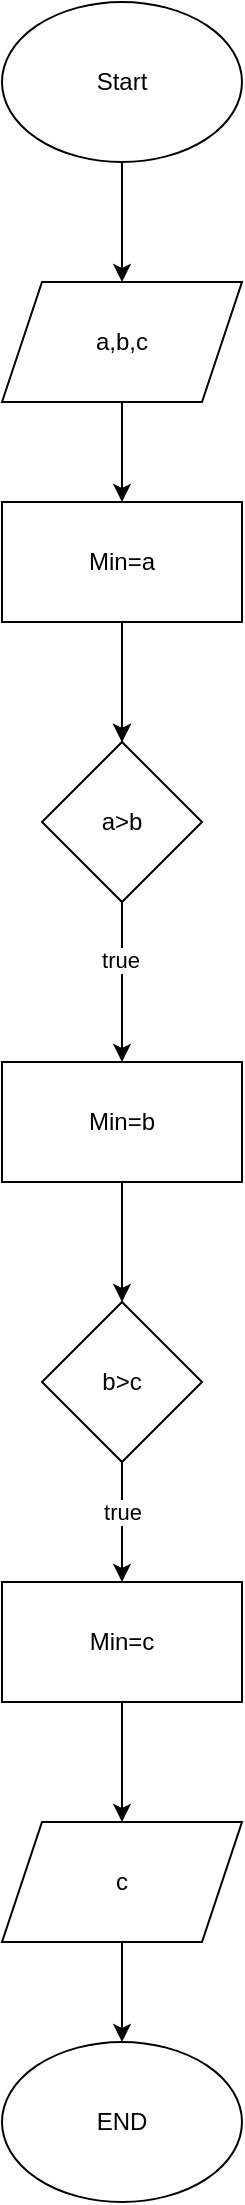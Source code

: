 <mxfile version="22.0.8" type="device">
  <diagram name="Trang-1" id="ZBs-hgi8F_EKLQwiXdtQ">
    <mxGraphModel dx="880" dy="484" grid="1" gridSize="10" guides="1" tooltips="1" connect="1" arrows="1" fold="1" page="1" pageScale="1" pageWidth="827" pageHeight="1169" math="0" shadow="0">
      <root>
        <mxCell id="0" />
        <mxCell id="1" parent="0" />
        <mxCell id="Yqro8_4ICeRQbpKEbyiG-2" style="edgeStyle=orthogonalEdgeStyle;rounded=0;orthogonalLoop=1;jettySize=auto;html=1;exitX=0.5;exitY=1;exitDx=0;exitDy=0;" edge="1" parent="1" source="Yqro8_4ICeRQbpKEbyiG-1">
          <mxGeometry relative="1" as="geometry">
            <mxPoint x="400" y="180" as="targetPoint" />
          </mxGeometry>
        </mxCell>
        <mxCell id="Yqro8_4ICeRQbpKEbyiG-1" value="&lt;font style=&quot;vertical-align: inherit;&quot;&gt;&lt;font style=&quot;vertical-align: inherit;&quot;&gt;Start&lt;/font&gt;&lt;/font&gt;" style="ellipse;whiteSpace=wrap;html=1;" vertex="1" parent="1">
          <mxGeometry x="340" y="40" width="120" height="80" as="geometry" />
        </mxCell>
        <mxCell id="Yqro8_4ICeRQbpKEbyiG-4" style="edgeStyle=orthogonalEdgeStyle;rounded=0;orthogonalLoop=1;jettySize=auto;html=1;exitX=0.5;exitY=1;exitDx=0;exitDy=0;" edge="1" parent="1" source="Yqro8_4ICeRQbpKEbyiG-3">
          <mxGeometry relative="1" as="geometry">
            <mxPoint x="400" y="290" as="targetPoint" />
          </mxGeometry>
        </mxCell>
        <mxCell id="Yqro8_4ICeRQbpKEbyiG-3" value="a,b,c" style="shape=parallelogram;perimeter=parallelogramPerimeter;whiteSpace=wrap;html=1;fixedSize=1;" vertex="1" parent="1">
          <mxGeometry x="340" y="180" width="120" height="60" as="geometry" />
        </mxCell>
        <mxCell id="Yqro8_4ICeRQbpKEbyiG-10" style="edgeStyle=orthogonalEdgeStyle;rounded=0;orthogonalLoop=1;jettySize=auto;html=1;exitX=0.5;exitY=1;exitDx=0;exitDy=0;" edge="1" parent="1" source="Yqro8_4ICeRQbpKEbyiG-9">
          <mxGeometry relative="1" as="geometry">
            <mxPoint x="400" y="410" as="targetPoint" />
          </mxGeometry>
        </mxCell>
        <mxCell id="Yqro8_4ICeRQbpKEbyiG-18" value="" style="edgeStyle=orthogonalEdgeStyle;rounded=0;orthogonalLoop=1;jettySize=auto;html=1;" edge="1" parent="1" source="Yqro8_4ICeRQbpKEbyiG-9" target="Yqro8_4ICeRQbpKEbyiG-14">
          <mxGeometry relative="1" as="geometry" />
        </mxCell>
        <mxCell id="Yqro8_4ICeRQbpKEbyiG-9" value="Min=a" style="rounded=0;whiteSpace=wrap;html=1;" vertex="1" parent="1">
          <mxGeometry x="340" y="290" width="120" height="60" as="geometry" />
        </mxCell>
        <mxCell id="Yqro8_4ICeRQbpKEbyiG-27" style="edgeStyle=orthogonalEdgeStyle;rounded=0;orthogonalLoop=1;jettySize=auto;html=1;exitX=0.5;exitY=1;exitDx=0;exitDy=0;entryX=0.5;entryY=0;entryDx=0;entryDy=0;" edge="1" parent="1" source="Yqro8_4ICeRQbpKEbyiG-14" target="Yqro8_4ICeRQbpKEbyiG-26">
          <mxGeometry relative="1" as="geometry" />
        </mxCell>
        <mxCell id="Yqro8_4ICeRQbpKEbyiG-38" value="true" style="edgeLabel;html=1;align=center;verticalAlign=middle;resizable=0;points=[];" vertex="1" connectable="0" parent="Yqro8_4ICeRQbpKEbyiG-27">
          <mxGeometry x="-0.275" y="-1" relative="1" as="geometry">
            <mxPoint as="offset" />
          </mxGeometry>
        </mxCell>
        <mxCell id="Yqro8_4ICeRQbpKEbyiG-14" value="a&amp;gt;b" style="rhombus;whiteSpace=wrap;html=1;" vertex="1" parent="1">
          <mxGeometry x="360" y="410" width="80" height="80" as="geometry" />
        </mxCell>
        <mxCell id="Yqro8_4ICeRQbpKEbyiG-28" style="edgeStyle=orthogonalEdgeStyle;rounded=0;orthogonalLoop=1;jettySize=auto;html=1;exitX=0.5;exitY=1;exitDx=0;exitDy=0;" edge="1" parent="1" source="Yqro8_4ICeRQbpKEbyiG-26">
          <mxGeometry relative="1" as="geometry">
            <mxPoint x="400" y="690" as="targetPoint" />
          </mxGeometry>
        </mxCell>
        <mxCell id="Yqro8_4ICeRQbpKEbyiG-26" value="Min=b" style="rounded=0;whiteSpace=wrap;html=1;" vertex="1" parent="1">
          <mxGeometry x="340" y="570" width="120" height="60" as="geometry" />
        </mxCell>
        <mxCell id="Yqro8_4ICeRQbpKEbyiG-30" style="edgeStyle=orthogonalEdgeStyle;rounded=0;orthogonalLoop=1;jettySize=auto;html=1;exitX=0.5;exitY=1;exitDx=0;exitDy=0;" edge="1" parent="1" source="Yqro8_4ICeRQbpKEbyiG-29" target="Yqro8_4ICeRQbpKEbyiG-31">
          <mxGeometry relative="1" as="geometry">
            <mxPoint x="400" y="830" as="targetPoint" />
          </mxGeometry>
        </mxCell>
        <mxCell id="Yqro8_4ICeRQbpKEbyiG-39" value="true" style="edgeLabel;html=1;align=center;verticalAlign=middle;resizable=0;points=[];" vertex="1" connectable="0" parent="Yqro8_4ICeRQbpKEbyiG-30">
          <mxGeometry x="-0.167" relative="1" as="geometry">
            <mxPoint as="offset" />
          </mxGeometry>
        </mxCell>
        <mxCell id="Yqro8_4ICeRQbpKEbyiG-29" value="b&amp;gt;c" style="rhombus;whiteSpace=wrap;html=1;" vertex="1" parent="1">
          <mxGeometry x="360" y="690" width="80" height="80" as="geometry" />
        </mxCell>
        <mxCell id="Yqro8_4ICeRQbpKEbyiG-32" style="edgeStyle=orthogonalEdgeStyle;rounded=0;orthogonalLoop=1;jettySize=auto;html=1;exitX=0.5;exitY=1;exitDx=0;exitDy=0;" edge="1" parent="1" source="Yqro8_4ICeRQbpKEbyiG-31">
          <mxGeometry relative="1" as="geometry">
            <mxPoint x="400" y="950" as="targetPoint" />
          </mxGeometry>
        </mxCell>
        <mxCell id="Yqro8_4ICeRQbpKEbyiG-31" value="Min=c" style="rounded=0;whiteSpace=wrap;html=1;" vertex="1" parent="1">
          <mxGeometry x="340" y="830" width="120" height="60" as="geometry" />
        </mxCell>
        <mxCell id="Yqro8_4ICeRQbpKEbyiG-34" style="edgeStyle=orthogonalEdgeStyle;rounded=0;orthogonalLoop=1;jettySize=auto;html=1;exitX=0.5;exitY=1;exitDx=0;exitDy=0;" edge="1" parent="1" source="Yqro8_4ICeRQbpKEbyiG-33" target="Yqro8_4ICeRQbpKEbyiG-35">
          <mxGeometry relative="1" as="geometry">
            <mxPoint x="400" y="1070" as="targetPoint" />
          </mxGeometry>
        </mxCell>
        <mxCell id="Yqro8_4ICeRQbpKEbyiG-33" value="c" style="shape=parallelogram;perimeter=parallelogramPerimeter;whiteSpace=wrap;html=1;fixedSize=1;" vertex="1" parent="1">
          <mxGeometry x="340" y="950" width="120" height="60" as="geometry" />
        </mxCell>
        <mxCell id="Yqro8_4ICeRQbpKEbyiG-35" value="END" style="ellipse;whiteSpace=wrap;html=1;" vertex="1" parent="1">
          <mxGeometry x="340" y="1060" width="120" height="80" as="geometry" />
        </mxCell>
      </root>
    </mxGraphModel>
  </diagram>
</mxfile>
